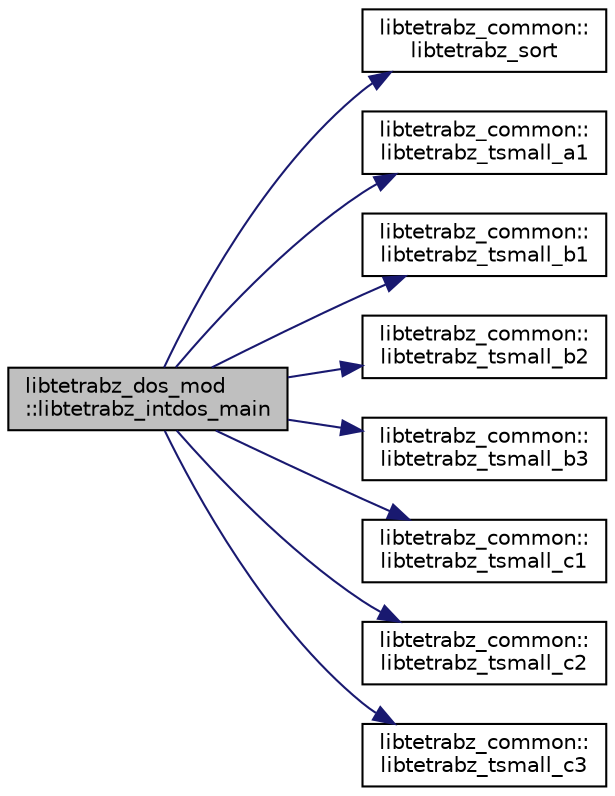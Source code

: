 digraph "libtetrabz_dos_mod::libtetrabz_intdos_main"
{
 // LATEX_PDF_SIZE
  edge [fontname="Helvetica",fontsize="10",labelfontname="Helvetica",labelfontsize="10"];
  node [fontname="Helvetica",fontsize="10",shape=record];
  rankdir="LR";
  Node1 [label="libtetrabz_dos_mod\l::libtetrabz_intdos_main",height=0.2,width=0.4,color="black", fillcolor="grey75", style="filled", fontcolor="black",tooltip=" "];
  Node1 -> Node2 [color="midnightblue",fontsize="10",style="solid",fontname="Helvetica"];
  Node2 [label="libtetrabz_common::\llibtetrabz_sort",height=0.2,width=0.4,color="black", fillcolor="white", style="filled",URL="$namespacelibtetrabz__common.html#a1b9ef325ec546befb82629cf7ef91ad9",tooltip=" "];
  Node1 -> Node3 [color="midnightblue",fontsize="10",style="solid",fontname="Helvetica"];
  Node3 [label="libtetrabz_common::\llibtetrabz_tsmall_a1",height=0.2,width=0.4,color="black", fillcolor="white", style="filled",URL="$namespacelibtetrabz__common.html#a8d66bea28eb396835ca877191ace3253",tooltip=" "];
  Node1 -> Node4 [color="midnightblue",fontsize="10",style="solid",fontname="Helvetica"];
  Node4 [label="libtetrabz_common::\llibtetrabz_tsmall_b1",height=0.2,width=0.4,color="black", fillcolor="white", style="filled",URL="$namespacelibtetrabz__common.html#a75157a89708cc0089437c92d2e54e925",tooltip=" "];
  Node1 -> Node5 [color="midnightblue",fontsize="10",style="solid",fontname="Helvetica"];
  Node5 [label="libtetrabz_common::\llibtetrabz_tsmall_b2",height=0.2,width=0.4,color="black", fillcolor="white", style="filled",URL="$namespacelibtetrabz__common.html#a355f7b2241eb494eaf7125152de771b9",tooltip=" "];
  Node1 -> Node6 [color="midnightblue",fontsize="10",style="solid",fontname="Helvetica"];
  Node6 [label="libtetrabz_common::\llibtetrabz_tsmall_b3",height=0.2,width=0.4,color="black", fillcolor="white", style="filled",URL="$namespacelibtetrabz__common.html#a7e962fc87f161d1f88191e77306fa9c1",tooltip=" "];
  Node1 -> Node7 [color="midnightblue",fontsize="10",style="solid",fontname="Helvetica"];
  Node7 [label="libtetrabz_common::\llibtetrabz_tsmall_c1",height=0.2,width=0.4,color="black", fillcolor="white", style="filled",URL="$namespacelibtetrabz__common.html#aa2a0d37e687916071514ce38e4b80621",tooltip=" "];
  Node1 -> Node8 [color="midnightblue",fontsize="10",style="solid",fontname="Helvetica"];
  Node8 [label="libtetrabz_common::\llibtetrabz_tsmall_c2",height=0.2,width=0.4,color="black", fillcolor="white", style="filled",URL="$namespacelibtetrabz__common.html#ac674134f57b5810124b0df66160475e7",tooltip=" "];
  Node1 -> Node9 [color="midnightblue",fontsize="10",style="solid",fontname="Helvetica"];
  Node9 [label="libtetrabz_common::\llibtetrabz_tsmall_c3",height=0.2,width=0.4,color="black", fillcolor="white", style="filled",URL="$namespacelibtetrabz__common.html#a2b462e9c21acca9b46bf7a90c8382721",tooltip=" "];
}
